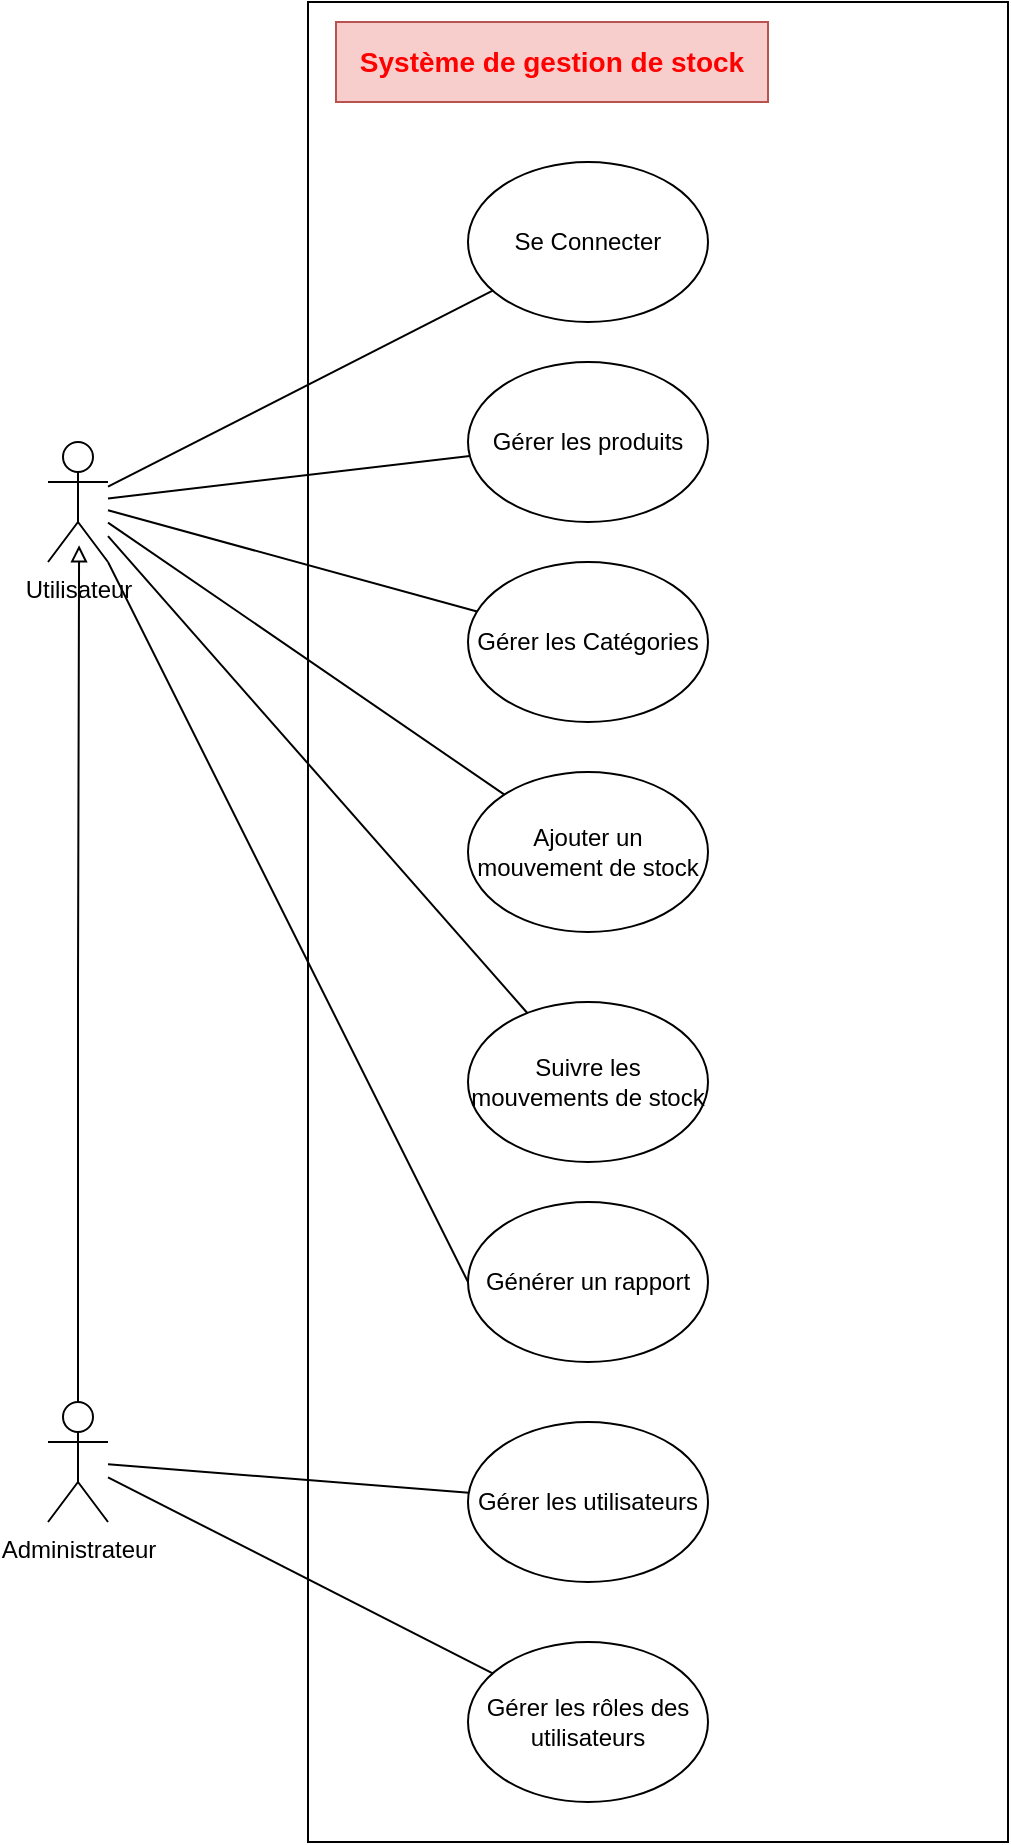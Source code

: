 <mxfile version="28.2.0">
  <diagram name="Page-1" id="mKDFexNwtWMQTspOCSy4">
    <mxGraphModel dx="825" dy="1160" grid="1" gridSize="10" guides="1" tooltips="1" connect="1" arrows="1" fold="1" page="1" pageScale="1" pageWidth="827" pageHeight="1169" math="0" shadow="0">
      <root>
        <mxCell id="0" />
        <mxCell id="1" parent="0" />
        <mxCell id="KXLGg24-Py2XmbXzdvi3-2" value="" style="rounded=0;whiteSpace=wrap;html=1;" vertex="1" parent="1">
          <mxGeometry x="200" y="160" width="350" height="920" as="geometry" />
        </mxCell>
        <mxCell id="KXLGg24-Py2XmbXzdvi3-3" value="&lt;font style=&quot;color: rgb(255, 0, 0); font-size: 14px;&quot;&gt;&lt;b style=&quot;&quot;&gt;Système de gestion de stock&lt;/b&gt;&lt;/font&gt;" style="text;html=1;align=center;verticalAlign=middle;whiteSpace=wrap;rounded=0;fillColor=#f8cecc;strokeColor=#b85450;" vertex="1" parent="1">
          <mxGeometry x="214" y="170" width="216" height="40" as="geometry" />
        </mxCell>
        <mxCell id="KXLGg24-Py2XmbXzdvi3-15" style="rounded=0;orthogonalLoop=1;jettySize=auto;html=1;endArrow=none;endFill=0;" edge="1" parent="1" source="KXLGg24-Py2XmbXzdvi3-4" target="KXLGg24-Py2XmbXzdvi3-5">
          <mxGeometry relative="1" as="geometry" />
        </mxCell>
        <mxCell id="KXLGg24-Py2XmbXzdvi3-16" style="rounded=0;orthogonalLoop=1;jettySize=auto;html=1;endArrow=none;endFill=0;" edge="1" parent="1" source="KXLGg24-Py2XmbXzdvi3-4" target="KXLGg24-Py2XmbXzdvi3-6">
          <mxGeometry relative="1" as="geometry" />
        </mxCell>
        <mxCell id="KXLGg24-Py2XmbXzdvi3-17" style="rounded=0;orthogonalLoop=1;jettySize=auto;html=1;endArrow=none;endFill=0;" edge="1" parent="1" source="KXLGg24-Py2XmbXzdvi3-4" target="KXLGg24-Py2XmbXzdvi3-7">
          <mxGeometry relative="1" as="geometry" />
        </mxCell>
        <mxCell id="KXLGg24-Py2XmbXzdvi3-18" style="rounded=0;orthogonalLoop=1;jettySize=auto;html=1;endArrow=none;endFill=0;" edge="1" parent="1" source="KXLGg24-Py2XmbXzdvi3-4" target="KXLGg24-Py2XmbXzdvi3-13">
          <mxGeometry relative="1" as="geometry" />
        </mxCell>
        <mxCell id="KXLGg24-Py2XmbXzdvi3-19" style="rounded=0;orthogonalLoop=1;jettySize=auto;html=1;endArrow=none;endFill=0;" edge="1" parent="1" source="KXLGg24-Py2XmbXzdvi3-4" target="KXLGg24-Py2XmbXzdvi3-11">
          <mxGeometry relative="1" as="geometry" />
        </mxCell>
        <mxCell id="KXLGg24-Py2XmbXzdvi3-20" style="rounded=0;orthogonalLoop=1;jettySize=auto;html=1;entryX=0;entryY=0.5;entryDx=0;entryDy=0;endArrow=none;endFill=0;" edge="1" parent="1" source="KXLGg24-Py2XmbXzdvi3-4" target="KXLGg24-Py2XmbXzdvi3-14">
          <mxGeometry relative="1" as="geometry" />
        </mxCell>
        <mxCell id="KXLGg24-Py2XmbXzdvi3-4" value="Utilisateur" style="shape=umlActor;verticalLabelPosition=bottom;verticalAlign=top;html=1;" vertex="1" parent="1">
          <mxGeometry x="70" y="380" width="30" height="60" as="geometry" />
        </mxCell>
        <mxCell id="KXLGg24-Py2XmbXzdvi3-5" value="Se Connecter" style="ellipse;whiteSpace=wrap;html=1;" vertex="1" parent="1">
          <mxGeometry x="280" y="240" width="120" height="80" as="geometry" />
        </mxCell>
        <mxCell id="KXLGg24-Py2XmbXzdvi3-6" value="Gérer les produits" style="ellipse;whiteSpace=wrap;html=1;" vertex="1" parent="1">
          <mxGeometry x="280" y="340" width="120" height="80" as="geometry" />
        </mxCell>
        <mxCell id="KXLGg24-Py2XmbXzdvi3-7" value="Gérer les Catégories" style="ellipse;whiteSpace=wrap;html=1;" vertex="1" parent="1">
          <mxGeometry x="280" y="440" width="120" height="80" as="geometry" />
        </mxCell>
        <mxCell id="KXLGg24-Py2XmbXzdvi3-8" value="Gérer les utilisateurs" style="ellipse;whiteSpace=wrap;html=1;" vertex="1" parent="1">
          <mxGeometry x="280" y="870" width="120" height="80" as="geometry" />
        </mxCell>
        <mxCell id="KXLGg24-Py2XmbXzdvi3-22" style="rounded=0;orthogonalLoop=1;jettySize=auto;html=1;endArrow=none;endFill=0;" edge="1" parent="1" source="KXLGg24-Py2XmbXzdvi3-9" target="KXLGg24-Py2XmbXzdvi3-8">
          <mxGeometry relative="1" as="geometry" />
        </mxCell>
        <mxCell id="KXLGg24-Py2XmbXzdvi3-23" style="rounded=0;orthogonalLoop=1;jettySize=auto;html=1;endArrow=none;endFill=0;" edge="1" parent="1" source="KXLGg24-Py2XmbXzdvi3-9" target="KXLGg24-Py2XmbXzdvi3-12">
          <mxGeometry relative="1" as="geometry" />
        </mxCell>
        <mxCell id="KXLGg24-Py2XmbXzdvi3-9" value="Administrateur" style="shape=umlActor;verticalLabelPosition=bottom;verticalAlign=top;html=1;" vertex="1" parent="1">
          <mxGeometry x="70" y="860" width="30" height="60" as="geometry" />
        </mxCell>
        <mxCell id="KXLGg24-Py2XmbXzdvi3-10" style="edgeStyle=orthogonalEdgeStyle;rounded=0;orthogonalLoop=1;jettySize=auto;html=1;entryX=0.518;entryY=0.86;entryDx=0;entryDy=0;entryPerimeter=0;endArrow=block;endFill=0;" edge="1" parent="1" source="KXLGg24-Py2XmbXzdvi3-9" target="KXLGg24-Py2XmbXzdvi3-4">
          <mxGeometry relative="1" as="geometry" />
        </mxCell>
        <mxCell id="KXLGg24-Py2XmbXzdvi3-11" value="Suivre les mouvements de stock" style="ellipse;whiteSpace=wrap;html=1;" vertex="1" parent="1">
          <mxGeometry x="280" y="660" width="120" height="80" as="geometry" />
        </mxCell>
        <mxCell id="KXLGg24-Py2XmbXzdvi3-12" value="Gérer les rôles des utilisateurs" style="ellipse;whiteSpace=wrap;html=1;" vertex="1" parent="1">
          <mxGeometry x="280" y="980" width="120" height="80" as="geometry" />
        </mxCell>
        <mxCell id="KXLGg24-Py2XmbXzdvi3-13" value="Ajouter un mouvement de stock" style="ellipse;whiteSpace=wrap;html=1;" vertex="1" parent="1">
          <mxGeometry x="280" y="545" width="120" height="80" as="geometry" />
        </mxCell>
        <mxCell id="KXLGg24-Py2XmbXzdvi3-14" value="Générer un rapport" style="ellipse;whiteSpace=wrap;html=1;" vertex="1" parent="1">
          <mxGeometry x="280" y="760" width="120" height="80" as="geometry" />
        </mxCell>
      </root>
    </mxGraphModel>
  </diagram>
</mxfile>

